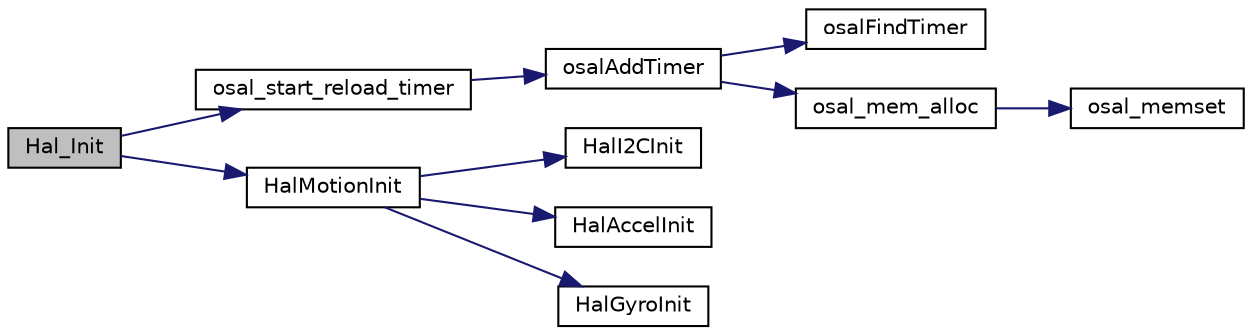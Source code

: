 digraph "Hal_Init"
{
  edge [fontname="Helvetica",fontsize="10",labelfontname="Helvetica",labelfontsize="10"];
  node [fontname="Helvetica",fontsize="10",shape=record];
  rankdir="LR";
  Node1 [label="Hal_Init",height=0.2,width=0.4,color="black", fillcolor="grey75", style="filled" fontcolor="black"];
  Node1 -> Node2 [color="midnightblue",fontsize="10",style="solid",fontname="Helvetica"];
  Node2 [label="osal_start_reload_timer",height=0.2,width=0.4,color="black", fillcolor="white", style="filled",URL="$_o_s_a_l___timers_8c.html#a8e31906db8d91fa2da30a92ebef3475e"];
  Node2 -> Node3 [color="midnightblue",fontsize="10",style="solid",fontname="Helvetica"];
  Node3 [label="osalAddTimer",height=0.2,width=0.4,color="black", fillcolor="white", style="filled",URL="$_o_s_a_l___timers_8c.html#ae62830e096148b7353b2bf07761336d6"];
  Node3 -> Node4 [color="midnightblue",fontsize="10",style="solid",fontname="Helvetica"];
  Node4 [label="osalFindTimer",height=0.2,width=0.4,color="black", fillcolor="white", style="filled",URL="$_o_s_a_l___timers_8c.html#a69f3f300b70eae0a5a483a8db32c4d84"];
  Node3 -> Node5 [color="midnightblue",fontsize="10",style="solid",fontname="Helvetica"];
  Node5 [label="osal_mem_alloc",height=0.2,width=0.4,color="black", fillcolor="white", style="filled",URL="$_o_s_a_l___memory_8c.html#ae5cbc213a1cab3be5f0963a4b75408c4"];
  Node5 -> Node6 [color="midnightblue",fontsize="10",style="solid",fontname="Helvetica"];
  Node6 [label="osal_memset",height=0.2,width=0.4,color="black", fillcolor="white", style="filled",URL="$_o_s_a_l_8c.html#a7a416b7daf0407f6a1b92b71fc12847e"];
  Node1 -> Node7 [color="midnightblue",fontsize="10",style="solid",fontname="Helvetica"];
  Node7 [label="HalMotionInit",height=0.2,width=0.4,color="black", fillcolor="white", style="filled",URL="$hal__motion_8c.html#a4ec29170d250b2d622600b0d38260b00"];
  Node7 -> Node8 [color="midnightblue",fontsize="10",style="solid",fontname="Helvetica"];
  Node8 [label="HalI2CInit",height=0.2,width=0.4,color="black", fillcolor="white", style="filled",URL="$_c_c2541_s_t_2hal__i2c_8c.html#a2e4373198b1ea24be93cc506a541ea6f"];
  Node7 -> Node9 [color="midnightblue",fontsize="10",style="solid",fontname="Helvetica"];
  Node9 [label="HalAccelInit",height=0.2,width=0.4,color="black", fillcolor="white", style="filled",URL="$hal__accel_8c.html#a8cc6ef6f5f68786edf9df4d56948e251"];
  Node7 -> Node10 [color="midnightblue",fontsize="10",style="solid",fontname="Helvetica"];
  Node10 [label="HalGyroInit",height=0.2,width=0.4,color="black", fillcolor="white", style="filled",URL="$_c_c2541_a_r_c_2hal__gyro_8c.html#a5bc02b8d46bc5e9406ee5e3ec4108cd8"];
}
